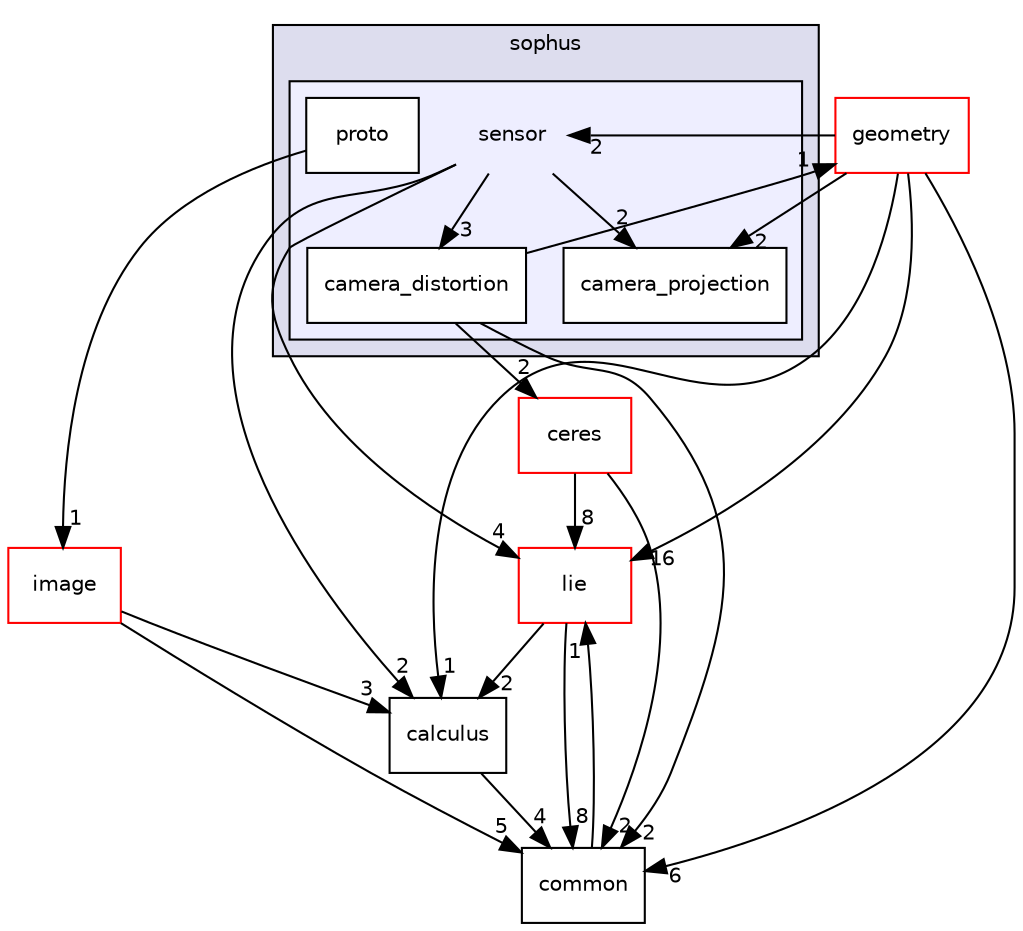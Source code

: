 digraph "/home/runner/work/Sophus/Sophus/cpp/sophus/sensor" {
  compound=true
  node [ fontsize="10", fontname="Helvetica"];
  edge [ labelfontsize="10", labelfontname="Helvetica"];
  subgraph clusterdir_955fab3374a7652c82f8c2b63089d242 {
    graph [ bgcolor="#ddddee", pencolor="black", label="sophus" fontname="Helvetica", fontsize="10", URL="dir_955fab3374a7652c82f8c2b63089d242.html"]
  subgraph clusterdir_6c48d565312b55a82638228487a5053e {
    graph [ bgcolor="#eeeeff", pencolor="black", label="" URL="dir_6c48d565312b55a82638228487a5053e.html"];
    dir_6c48d565312b55a82638228487a5053e [shape=plaintext label="sensor"];
    dir_3148bbf34d95e85e886be9fcf141fb46 [shape=box label="camera_distortion" color="black" fillcolor="white" style="filled" URL="dir_3148bbf34d95e85e886be9fcf141fb46.html"];
    dir_9ace96f274e4dd740644f49299898bba [shape=box label="camera_projection" color="black" fillcolor="white" style="filled" URL="dir_9ace96f274e4dd740644f49299898bba.html"];
    dir_dcf0baffb2e83060978a8ff1f8c0e632 [shape=box label="proto" color="black" fillcolor="white" style="filled" URL="dir_dcf0baffb2e83060978a8ff1f8c0e632.html"];
  }
  }
  dir_ac36b4d59fa077a170b439c47c9c2b90 [shape=box label="geometry" fillcolor="white" style="filled" color="red" URL="dir_ac36b4d59fa077a170b439c47c9c2b90.html"];
  dir_a7082e164d91aec3b9943421365f2e0b [shape=box label="common" URL="dir_a7082e164d91aec3b9943421365f2e0b.html"];
  dir_e4d7764f299ff37161f14b275a37fe93 [shape=box label="lie" fillcolor="white" style="filled" color="red" URL="dir_e4d7764f299ff37161f14b275a37fe93.html"];
  dir_1d93d1ed5108c4d2071899c26be7717c [shape=box label="calculus" URL="dir_1d93d1ed5108c4d2071899c26be7717c.html"];
  dir_9357f5e81d5154233f425db7fc50f4a9 [shape=box label="ceres" fillcolor="white" style="filled" color="red" URL="dir_9357f5e81d5154233f425db7fc50f4a9.html"];
  dir_0ecbeff14e6cb00e787f5838ffd0daf5 [shape=box label="image" fillcolor="white" style="filled" color="red" URL="dir_0ecbeff14e6cb00e787f5838ffd0daf5.html"];
  dir_ac36b4d59fa077a170b439c47c9c2b90->dir_a7082e164d91aec3b9943421365f2e0b [headlabel="6", labeldistance=1.5 headhref="dir_000005_000004.html"];
  dir_ac36b4d59fa077a170b439c47c9c2b90->dir_9ace96f274e4dd740644f49299898bba [headlabel="2", labeldistance=1.5 headhref="dir_000005_000020.html"];
  dir_ac36b4d59fa077a170b439c47c9c2b90->dir_e4d7764f299ff37161f14b275a37fe93 [headlabel="16", labeldistance=1.5 headhref="dir_000005_000009.html"];
  dir_ac36b4d59fa077a170b439c47c9c2b90->dir_1d93d1ed5108c4d2071899c26be7717c [headlabel="1", labeldistance=1.5 headhref="dir_000005_000002.html"];
  dir_ac36b4d59fa077a170b439c47c9c2b90->dir_6c48d565312b55a82638228487a5053e [headlabel="2", labeldistance=1.5 headhref="dir_000005_000014.html"];
  dir_a7082e164d91aec3b9943421365f2e0b->dir_e4d7764f299ff37161f14b275a37fe93 [headlabel="1", labeldistance=1.5 headhref="dir_000004_000009.html"];
  dir_3148bbf34d95e85e886be9fcf141fb46->dir_ac36b4d59fa077a170b439c47c9c2b90 [headlabel="1", labeldistance=1.5 headhref="dir_000019_000005.html"];
  dir_3148bbf34d95e85e886be9fcf141fb46->dir_a7082e164d91aec3b9943421365f2e0b [headlabel="2", labeldistance=1.5 headhref="dir_000019_000004.html"];
  dir_3148bbf34d95e85e886be9fcf141fb46->dir_9357f5e81d5154233f425db7fc50f4a9 [headlabel="2", labeldistance=1.5 headhref="dir_000019_000003.html"];
  dir_dcf0baffb2e83060978a8ff1f8c0e632->dir_0ecbeff14e6cb00e787f5838ffd0daf5 [headlabel="1", labeldistance=1.5 headhref="dir_000015_000007.html"];
  dir_e4d7764f299ff37161f14b275a37fe93->dir_a7082e164d91aec3b9943421365f2e0b [headlabel="8", labeldistance=1.5 headhref="dir_000009_000004.html"];
  dir_e4d7764f299ff37161f14b275a37fe93->dir_1d93d1ed5108c4d2071899c26be7717c [headlabel="2", labeldistance=1.5 headhref="dir_000009_000002.html"];
  dir_1d93d1ed5108c4d2071899c26be7717c->dir_a7082e164d91aec3b9943421365f2e0b [headlabel="4", labeldistance=1.5 headhref="dir_000002_000004.html"];
  dir_9357f5e81d5154233f425db7fc50f4a9->dir_a7082e164d91aec3b9943421365f2e0b [headlabel="2", labeldistance=1.5 headhref="dir_000003_000004.html"];
  dir_9357f5e81d5154233f425db7fc50f4a9->dir_e4d7764f299ff37161f14b275a37fe93 [headlabel="8", labeldistance=1.5 headhref="dir_000003_000009.html"];
  dir_0ecbeff14e6cb00e787f5838ffd0daf5->dir_a7082e164d91aec3b9943421365f2e0b [headlabel="5", labeldistance=1.5 headhref="dir_000007_000004.html"];
  dir_0ecbeff14e6cb00e787f5838ffd0daf5->dir_1d93d1ed5108c4d2071899c26be7717c [headlabel="3", labeldistance=1.5 headhref="dir_000007_000002.html"];
  dir_6c48d565312b55a82638228487a5053e->dir_3148bbf34d95e85e886be9fcf141fb46 [headlabel="3", labeldistance=1.5 headhref="dir_000014_000019.html"];
  dir_6c48d565312b55a82638228487a5053e->dir_9ace96f274e4dd740644f49299898bba [headlabel="2", labeldistance=1.5 headhref="dir_000014_000020.html"];
  dir_6c48d565312b55a82638228487a5053e->dir_e4d7764f299ff37161f14b275a37fe93 [headlabel="4", labeldistance=1.5 headhref="dir_000014_000009.html"];
  dir_6c48d565312b55a82638228487a5053e->dir_1d93d1ed5108c4d2071899c26be7717c [headlabel="2", labeldistance=1.5 headhref="dir_000014_000002.html"];
}
